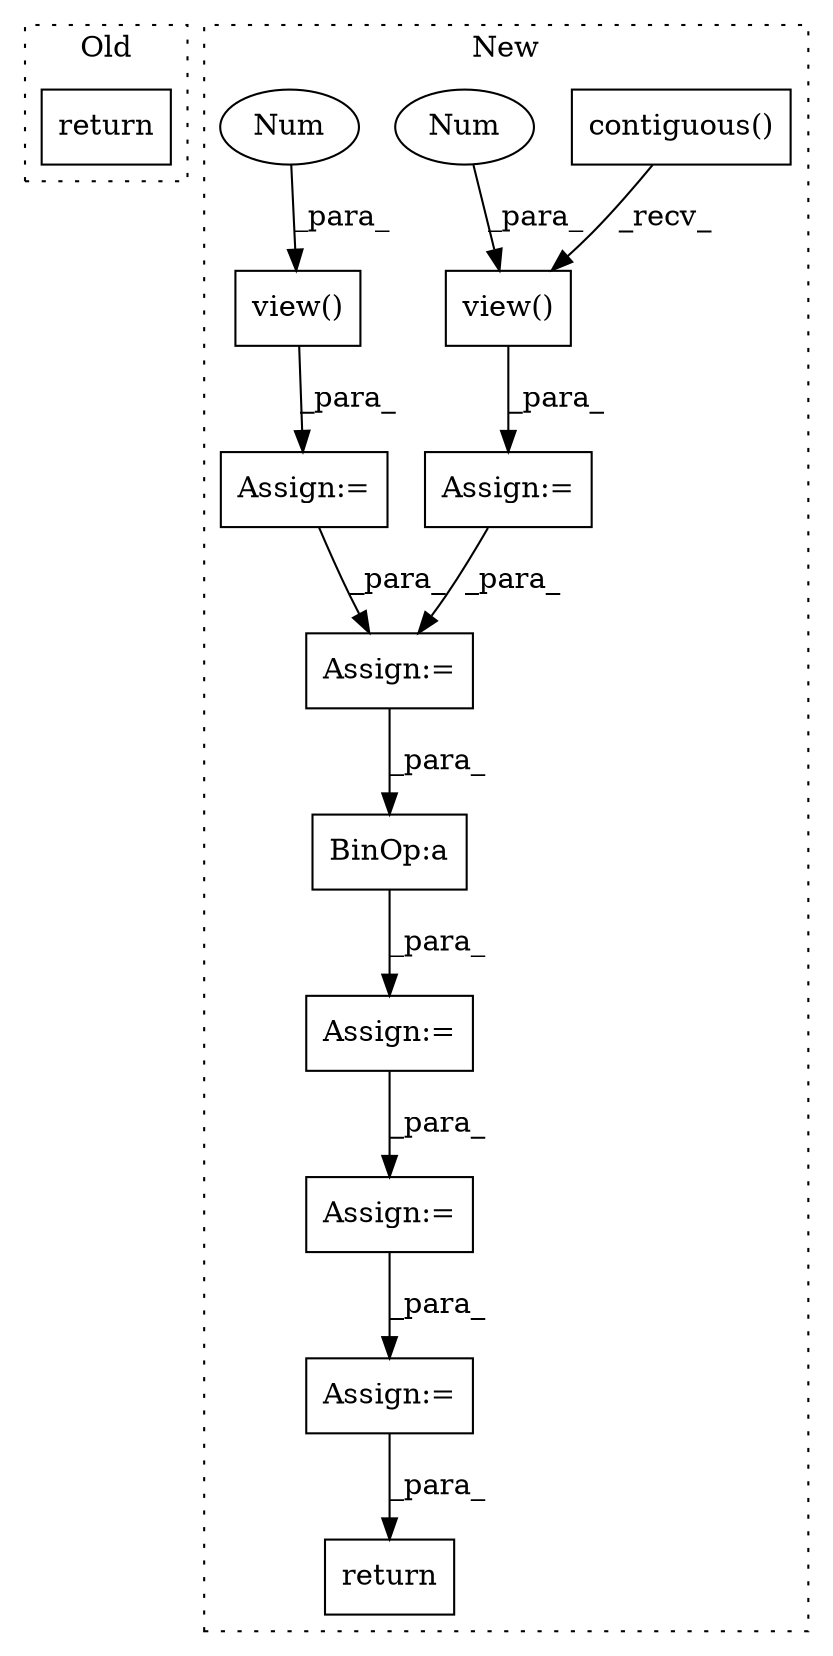 digraph G {
subgraph cluster0 {
1 [label="return" a="93" s="3107" l="7" shape="box"];
label = "Old";
style="dotted";
}
subgraph cluster1 {
2 [label="contiguous()" a="75" s="3705" l="19" shape="box"];
3 [label="Assign:=" a="68" s="4039" l="3" shape="box"];
4 [label="return" a="93" s="4114" l="7" shape="box"];
5 [label="Assign:=" a="68" s="3809" l="3" shape="box"];
6 [label="BinOp:a" a="82" s="3978" l="29" shape="box"];
7 [label="Assign:=" a="68" s="3961" l="3" shape="box"];
8 [label="view()" a="75" s="3705,3732" l="25,1" shape="box"];
9 [label="Num" a="76" s="3730" l="2" shape="ellipse"];
10 [label="Assign:=" a="68" s="3702" l="3" shape="box"];
11 [label="view()" a="75" s="3658,3685" l="25,1" shape="box"];
12 [label="Num" a="76" s="3683" l="2" shape="ellipse"];
13 [label="Assign:=" a="68" s="3655" l="3" shape="box"];
14 [label="Assign:=" a="68" s="4097" l="3" shape="box"];
label = "New";
style="dotted";
}
2 -> 8 [label="_recv_"];
3 -> 14 [label="_para_"];
5 -> 6 [label="_para_"];
6 -> 7 [label="_para_"];
7 -> 3 [label="_para_"];
8 -> 10 [label="_para_"];
9 -> 8 [label="_para_"];
10 -> 5 [label="_para_"];
11 -> 13 [label="_para_"];
12 -> 11 [label="_para_"];
13 -> 5 [label="_para_"];
14 -> 4 [label="_para_"];
}